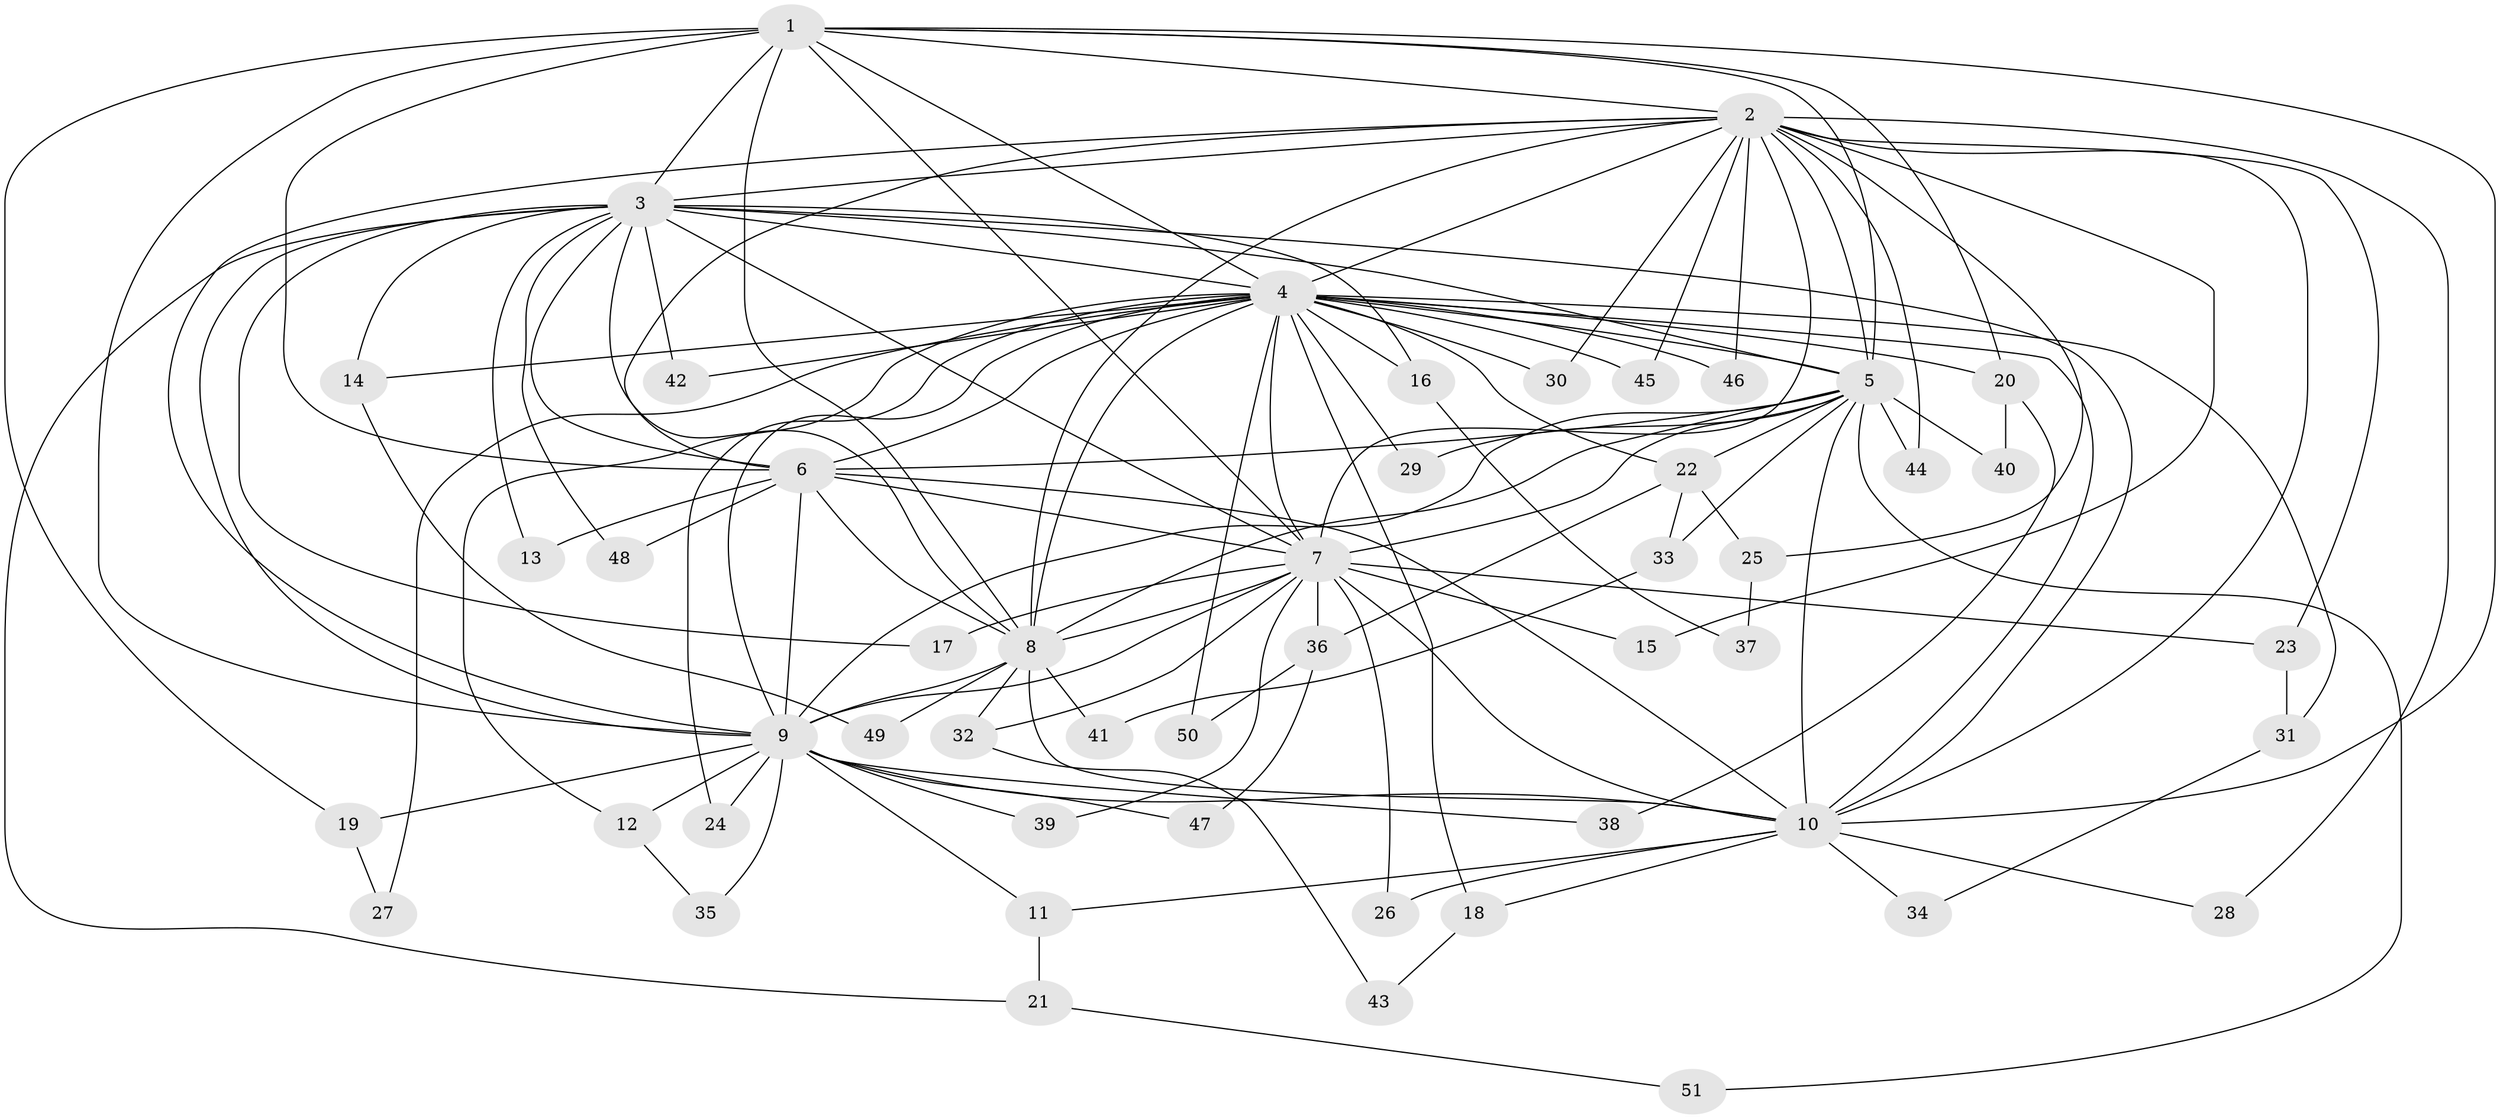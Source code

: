// coarse degree distribution, {10: 0.027777777777777776, 18: 0.027777777777777776, 25: 0.027777777777777776, 13: 0.027777777777777776, 8: 0.027777777777777776, 12: 0.027777777777777776, 11: 0.027777777777777776, 2: 0.5, 3: 0.16666666666666666, 4: 0.05555555555555555, 5: 0.027777777777777776, 1: 0.05555555555555555}
// Generated by graph-tools (version 1.1) at 2025/41/03/06/25 10:41:35]
// undirected, 51 vertices, 127 edges
graph export_dot {
graph [start="1"]
  node [color=gray90,style=filled];
  1;
  2;
  3;
  4;
  5;
  6;
  7;
  8;
  9;
  10;
  11;
  12;
  13;
  14;
  15;
  16;
  17;
  18;
  19;
  20;
  21;
  22;
  23;
  24;
  25;
  26;
  27;
  28;
  29;
  30;
  31;
  32;
  33;
  34;
  35;
  36;
  37;
  38;
  39;
  40;
  41;
  42;
  43;
  44;
  45;
  46;
  47;
  48;
  49;
  50;
  51;
  1 -- 2;
  1 -- 3;
  1 -- 4;
  1 -- 5;
  1 -- 6;
  1 -- 7;
  1 -- 8;
  1 -- 9;
  1 -- 10;
  1 -- 19;
  1 -- 20;
  2 -- 3;
  2 -- 4;
  2 -- 5;
  2 -- 6;
  2 -- 7;
  2 -- 8;
  2 -- 9;
  2 -- 10;
  2 -- 15;
  2 -- 23;
  2 -- 25;
  2 -- 28;
  2 -- 30;
  2 -- 44;
  2 -- 45;
  2 -- 46;
  3 -- 4;
  3 -- 5;
  3 -- 6;
  3 -- 7;
  3 -- 8;
  3 -- 9;
  3 -- 10;
  3 -- 13;
  3 -- 14;
  3 -- 16;
  3 -- 17;
  3 -- 21;
  3 -- 42;
  3 -- 48;
  4 -- 5;
  4 -- 6;
  4 -- 7;
  4 -- 8;
  4 -- 9;
  4 -- 10;
  4 -- 12;
  4 -- 14;
  4 -- 16;
  4 -- 18;
  4 -- 20;
  4 -- 22;
  4 -- 24;
  4 -- 27;
  4 -- 29;
  4 -- 30;
  4 -- 31;
  4 -- 42;
  4 -- 45;
  4 -- 46;
  4 -- 50;
  5 -- 6;
  5 -- 7;
  5 -- 8;
  5 -- 9;
  5 -- 10;
  5 -- 22;
  5 -- 29;
  5 -- 33;
  5 -- 40;
  5 -- 44;
  5 -- 51;
  6 -- 7;
  6 -- 8;
  6 -- 9;
  6 -- 10;
  6 -- 13;
  6 -- 48;
  7 -- 8;
  7 -- 9;
  7 -- 10;
  7 -- 15;
  7 -- 17;
  7 -- 23;
  7 -- 26;
  7 -- 32;
  7 -- 36;
  7 -- 39;
  8 -- 9;
  8 -- 10;
  8 -- 32;
  8 -- 41;
  8 -- 49;
  9 -- 10;
  9 -- 11;
  9 -- 12;
  9 -- 19;
  9 -- 24;
  9 -- 35;
  9 -- 38;
  9 -- 39;
  9 -- 47;
  10 -- 11;
  10 -- 18;
  10 -- 26;
  10 -- 28;
  10 -- 34;
  11 -- 21;
  12 -- 35;
  14 -- 49;
  16 -- 37;
  18 -- 43;
  19 -- 27;
  20 -- 38;
  20 -- 40;
  21 -- 51;
  22 -- 25;
  22 -- 33;
  22 -- 36;
  23 -- 31;
  25 -- 37;
  31 -- 34;
  32 -- 43;
  33 -- 41;
  36 -- 47;
  36 -- 50;
}
